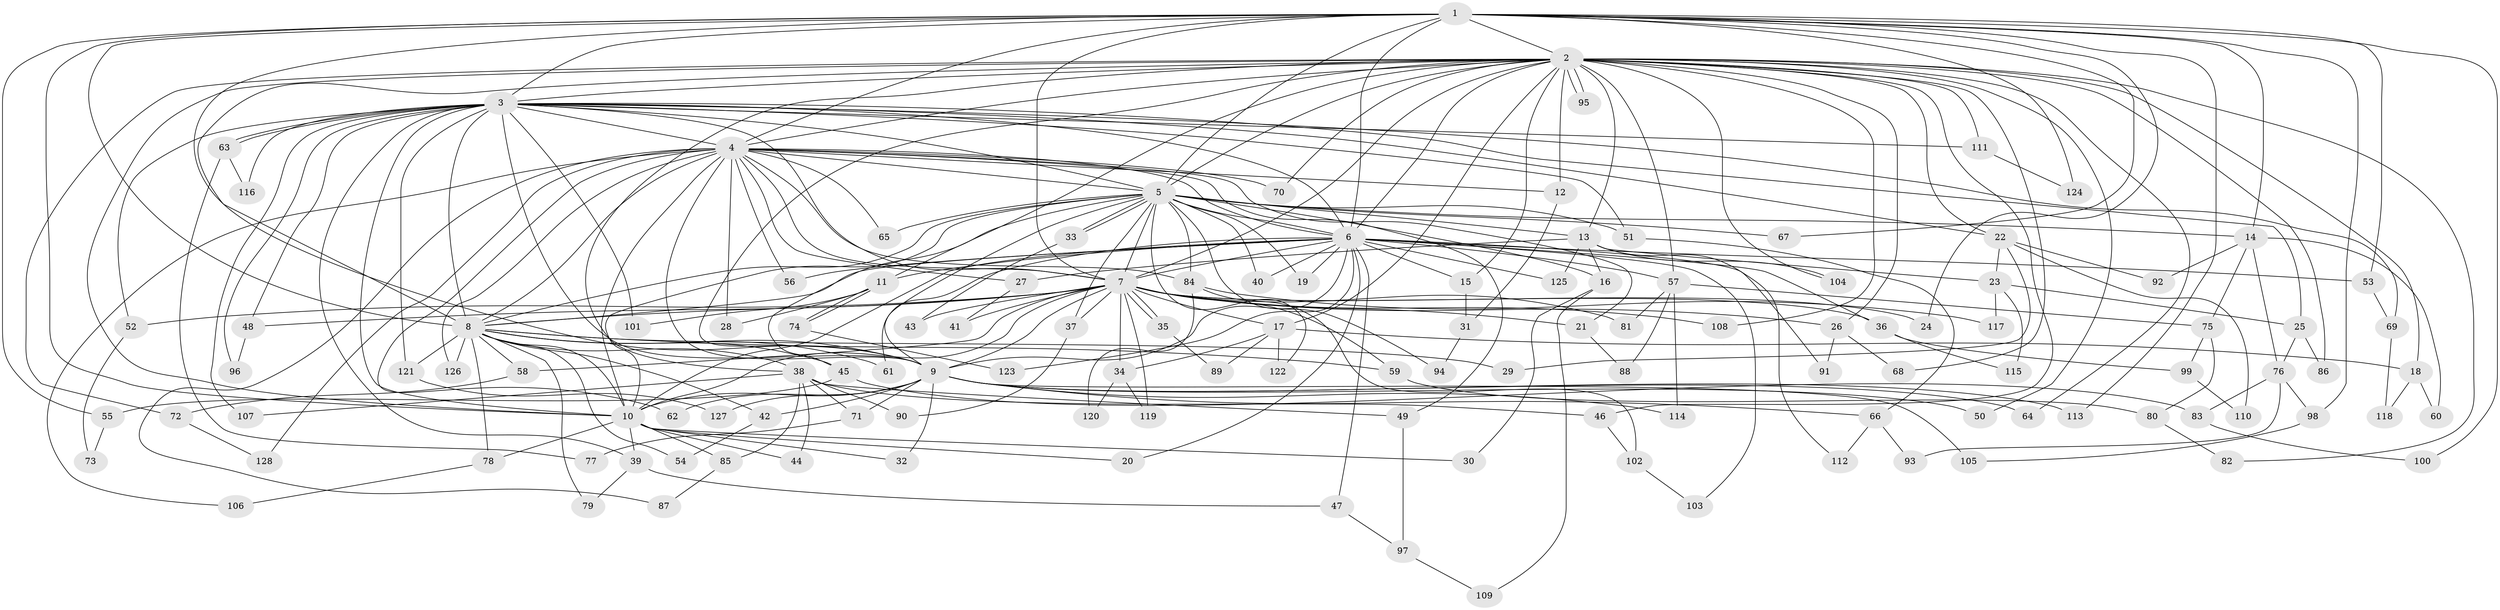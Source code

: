 // Generated by graph-tools (version 1.1) at 2025/45/03/09/25 04:45:25]
// undirected, 128 vertices, 281 edges
graph export_dot {
graph [start="1"]
  node [color=gray90,style=filled];
  1;
  2;
  3;
  4;
  5;
  6;
  7;
  8;
  9;
  10;
  11;
  12;
  13;
  14;
  15;
  16;
  17;
  18;
  19;
  20;
  21;
  22;
  23;
  24;
  25;
  26;
  27;
  28;
  29;
  30;
  31;
  32;
  33;
  34;
  35;
  36;
  37;
  38;
  39;
  40;
  41;
  42;
  43;
  44;
  45;
  46;
  47;
  48;
  49;
  50;
  51;
  52;
  53;
  54;
  55;
  56;
  57;
  58;
  59;
  60;
  61;
  62;
  63;
  64;
  65;
  66;
  67;
  68;
  69;
  70;
  71;
  72;
  73;
  74;
  75;
  76;
  77;
  78;
  79;
  80;
  81;
  82;
  83;
  84;
  85;
  86;
  87;
  88;
  89;
  90;
  91;
  92;
  93;
  94;
  95;
  96;
  97;
  98;
  99;
  100;
  101;
  102;
  103;
  104;
  105;
  106;
  107;
  108;
  109;
  110;
  111;
  112;
  113;
  114;
  115;
  116;
  117;
  118;
  119;
  120;
  121;
  122;
  123;
  124;
  125;
  126;
  127;
  128;
  1 -- 2;
  1 -- 3;
  1 -- 4;
  1 -- 5;
  1 -- 6;
  1 -- 7;
  1 -- 8;
  1 -- 9;
  1 -- 10;
  1 -- 14;
  1 -- 24;
  1 -- 53;
  1 -- 55;
  1 -- 67;
  1 -- 98;
  1 -- 100;
  1 -- 113;
  1 -- 124;
  2 -- 3;
  2 -- 4;
  2 -- 5;
  2 -- 6;
  2 -- 7;
  2 -- 8;
  2 -- 9;
  2 -- 10;
  2 -- 11;
  2 -- 12;
  2 -- 13;
  2 -- 15;
  2 -- 17;
  2 -- 18;
  2 -- 22;
  2 -- 26;
  2 -- 38;
  2 -- 46;
  2 -- 50;
  2 -- 57;
  2 -- 64;
  2 -- 68;
  2 -- 70;
  2 -- 72;
  2 -- 82;
  2 -- 86;
  2 -- 95;
  2 -- 95;
  2 -- 104;
  2 -- 108;
  2 -- 111;
  3 -- 4;
  3 -- 5;
  3 -- 6;
  3 -- 7;
  3 -- 8;
  3 -- 9;
  3 -- 10;
  3 -- 22;
  3 -- 25;
  3 -- 39;
  3 -- 48;
  3 -- 51;
  3 -- 52;
  3 -- 63;
  3 -- 63;
  3 -- 69;
  3 -- 96;
  3 -- 101;
  3 -- 107;
  3 -- 111;
  3 -- 116;
  3 -- 121;
  4 -- 5;
  4 -- 6;
  4 -- 7;
  4 -- 8;
  4 -- 9;
  4 -- 10;
  4 -- 12;
  4 -- 21;
  4 -- 27;
  4 -- 28;
  4 -- 49;
  4 -- 56;
  4 -- 62;
  4 -- 65;
  4 -- 70;
  4 -- 84;
  4 -- 87;
  4 -- 106;
  4 -- 126;
  4 -- 128;
  5 -- 6;
  5 -- 7;
  5 -- 8;
  5 -- 9;
  5 -- 10;
  5 -- 13;
  5 -- 14;
  5 -- 16;
  5 -- 19;
  5 -- 33;
  5 -- 33;
  5 -- 37;
  5 -- 40;
  5 -- 45;
  5 -- 51;
  5 -- 65;
  5 -- 67;
  5 -- 84;
  5 -- 94;
  5 -- 122;
  6 -- 7;
  6 -- 8;
  6 -- 9;
  6 -- 10;
  6 -- 11;
  6 -- 15;
  6 -- 19;
  6 -- 20;
  6 -- 36;
  6 -- 40;
  6 -- 47;
  6 -- 53;
  6 -- 56;
  6 -- 57;
  6 -- 61;
  6 -- 91;
  6 -- 103;
  6 -- 123;
  6 -- 125;
  7 -- 8;
  7 -- 9;
  7 -- 10;
  7 -- 17;
  7 -- 21;
  7 -- 24;
  7 -- 26;
  7 -- 34;
  7 -- 35;
  7 -- 35;
  7 -- 36;
  7 -- 37;
  7 -- 41;
  7 -- 43;
  7 -- 48;
  7 -- 52;
  7 -- 58;
  7 -- 59;
  7 -- 81;
  7 -- 108;
  7 -- 119;
  8 -- 9;
  8 -- 10;
  8 -- 29;
  8 -- 38;
  8 -- 42;
  8 -- 45;
  8 -- 54;
  8 -- 58;
  8 -- 59;
  8 -- 61;
  8 -- 78;
  8 -- 79;
  8 -- 121;
  8 -- 126;
  9 -- 10;
  9 -- 32;
  9 -- 42;
  9 -- 50;
  9 -- 62;
  9 -- 64;
  9 -- 66;
  9 -- 71;
  9 -- 105;
  9 -- 113;
  9 -- 114;
  9 -- 127;
  10 -- 20;
  10 -- 30;
  10 -- 32;
  10 -- 39;
  10 -- 44;
  10 -- 78;
  10 -- 85;
  11 -- 28;
  11 -- 74;
  11 -- 74;
  11 -- 101;
  12 -- 31;
  13 -- 16;
  13 -- 23;
  13 -- 27;
  13 -- 104;
  13 -- 112;
  13 -- 125;
  14 -- 60;
  14 -- 75;
  14 -- 76;
  14 -- 92;
  15 -- 31;
  16 -- 30;
  16 -- 109;
  17 -- 18;
  17 -- 34;
  17 -- 89;
  17 -- 122;
  18 -- 60;
  18 -- 118;
  21 -- 88;
  22 -- 23;
  22 -- 29;
  22 -- 92;
  22 -- 110;
  23 -- 25;
  23 -- 115;
  23 -- 117;
  25 -- 76;
  25 -- 86;
  26 -- 68;
  26 -- 91;
  27 -- 41;
  31 -- 94;
  33 -- 43;
  34 -- 119;
  34 -- 120;
  35 -- 89;
  36 -- 99;
  36 -- 115;
  37 -- 90;
  38 -- 44;
  38 -- 46;
  38 -- 49;
  38 -- 71;
  38 -- 85;
  38 -- 90;
  38 -- 107;
  39 -- 47;
  39 -- 79;
  42 -- 54;
  45 -- 55;
  45 -- 83;
  46 -- 102;
  47 -- 97;
  48 -- 96;
  49 -- 97;
  51 -- 66;
  52 -- 73;
  53 -- 69;
  55 -- 73;
  57 -- 75;
  57 -- 81;
  57 -- 88;
  57 -- 114;
  58 -- 72;
  59 -- 80;
  63 -- 77;
  63 -- 116;
  66 -- 93;
  66 -- 112;
  69 -- 118;
  71 -- 77;
  72 -- 128;
  74 -- 123;
  75 -- 80;
  75 -- 99;
  76 -- 83;
  76 -- 93;
  76 -- 98;
  78 -- 106;
  80 -- 82;
  83 -- 100;
  84 -- 102;
  84 -- 117;
  84 -- 120;
  85 -- 87;
  97 -- 109;
  98 -- 105;
  99 -- 110;
  102 -- 103;
  111 -- 124;
  121 -- 127;
}
